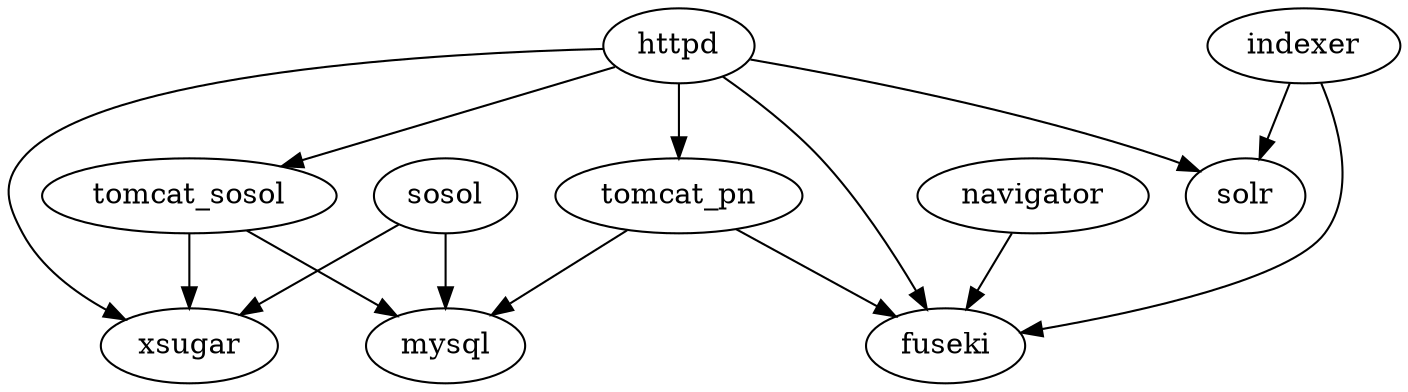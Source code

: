 digraph D {
  httpd -> {tomcat_sosol, tomcat_pn, xsugar, fuseki, solr}
  sosol -> {xsugar, mysql}
  navigator -> fuseki
  indexer -> {fuseki, solr}
  tomcat_sosol -> {mysql, xsugar}
  tomcat_pn -> {mysql, fuseki}
}
